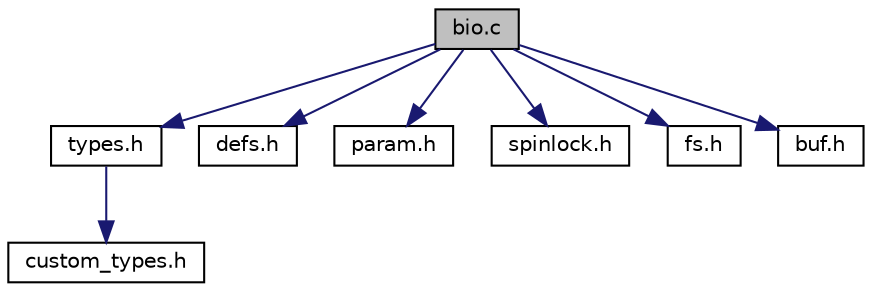 digraph "bio.c"
{
  edge [fontname="Helvetica",fontsize="10",labelfontname="Helvetica",labelfontsize="10"];
  node [fontname="Helvetica",fontsize="10",shape=record];
  Node1 [label="bio.c",height=0.2,width=0.4,color="black", fillcolor="grey75", style="filled", fontcolor="black"];
  Node1 -> Node2 [color="midnightblue",fontsize="10",style="solid",fontname="Helvetica"];
  Node2 [label="types.h",height=0.2,width=0.4,color="black", fillcolor="white", style="filled",URL="$types_8h.html"];
  Node2 -> Node3 [color="midnightblue",fontsize="10",style="solid",fontname="Helvetica"];
  Node3 [label="custom_types.h",height=0.2,width=0.4,color="black", fillcolor="white", style="filled",URL="$custom__types_8h.html"];
  Node1 -> Node4 [color="midnightblue",fontsize="10",style="solid",fontname="Helvetica"];
  Node4 [label="defs.h",height=0.2,width=0.4,color="black", fillcolor="white", style="filled",URL="$defs_8h.html"];
  Node1 -> Node5 [color="midnightblue",fontsize="10",style="solid",fontname="Helvetica"];
  Node5 [label="param.h",height=0.2,width=0.4,color="black", fillcolor="white", style="filled",URL="$param_8h.html"];
  Node1 -> Node6 [color="midnightblue",fontsize="10",style="solid",fontname="Helvetica"];
  Node6 [label="spinlock.h",height=0.2,width=0.4,color="black", fillcolor="white", style="filled",URL="$spinlock_8h.html"];
  Node1 -> Node7 [color="midnightblue",fontsize="10",style="solid",fontname="Helvetica"];
  Node7 [label="fs.h",height=0.2,width=0.4,color="black", fillcolor="white", style="filled",URL="$fs_8h.html"];
  Node1 -> Node8 [color="midnightblue",fontsize="10",style="solid",fontname="Helvetica"];
  Node8 [label="buf.h",height=0.2,width=0.4,color="black", fillcolor="white", style="filled",URL="$buf_8h.html"];
}

